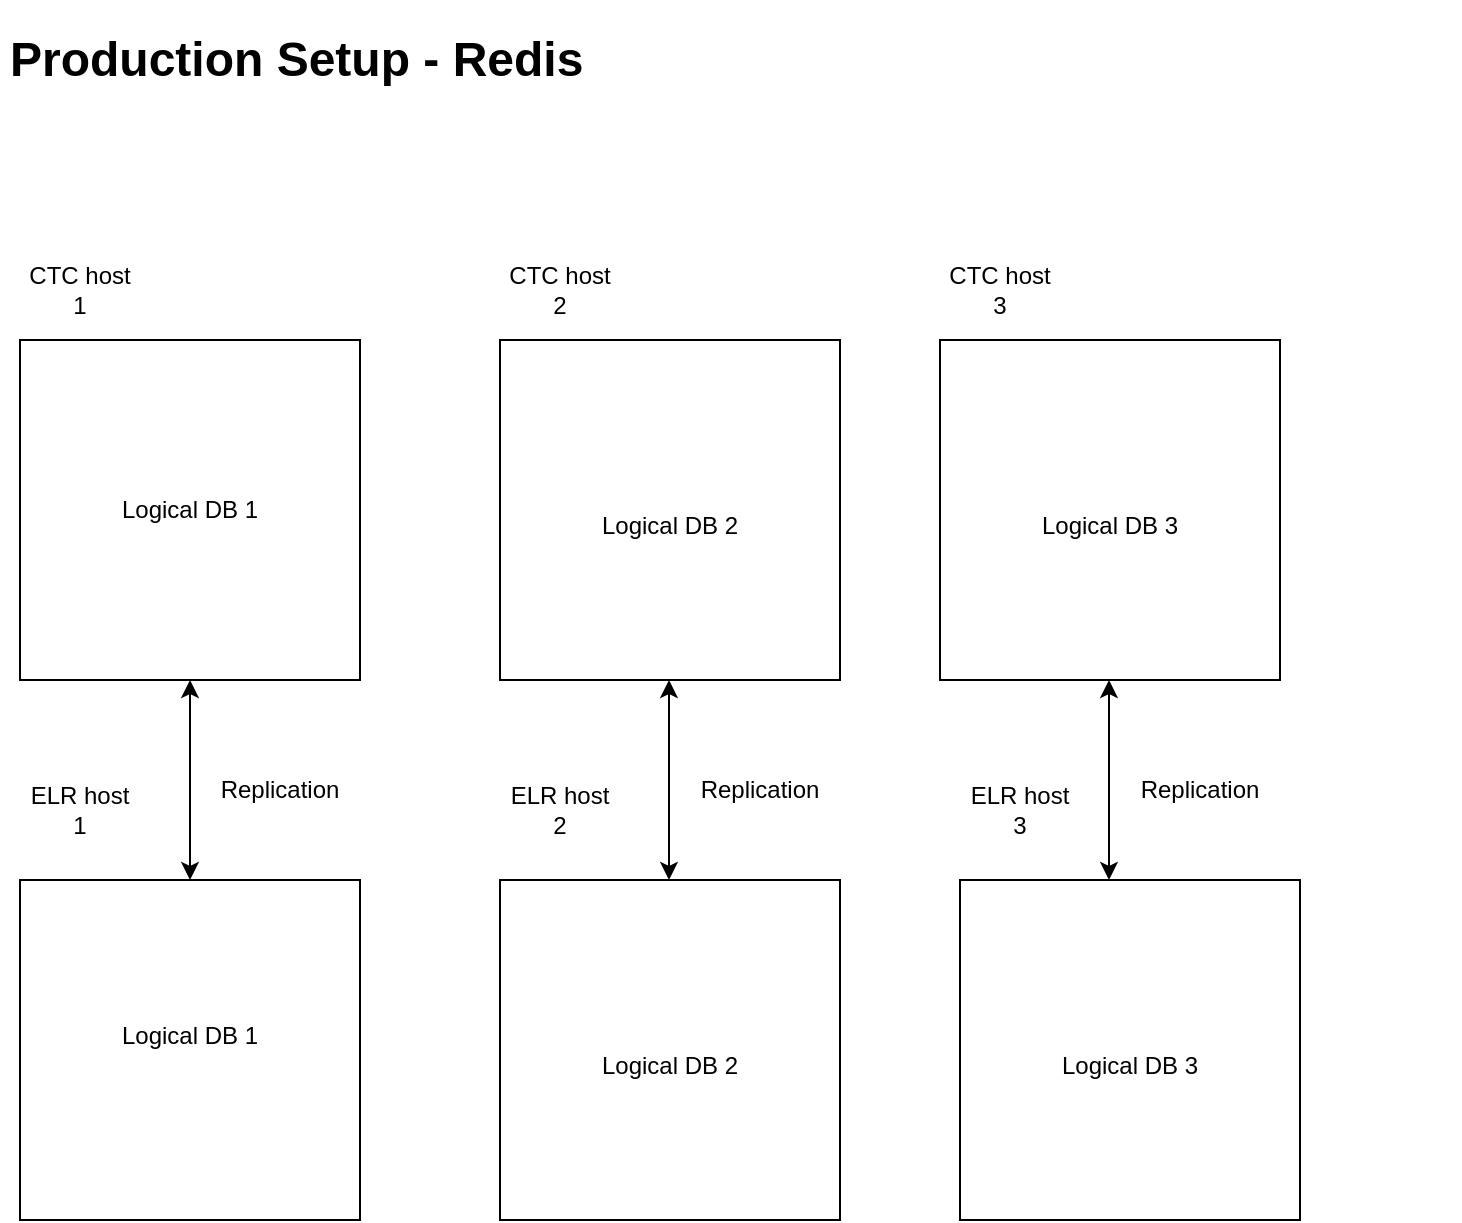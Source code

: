 <mxfile version="21.6.7" type="github">
  <diagram name="Page-1" id="Q7LPxqIHuv_cpELlYRCS">
    <mxGraphModel dx="1034" dy="1532" grid="1" gridSize="10" guides="1" tooltips="1" connect="1" arrows="1" fold="1" page="1" pageScale="1" pageWidth="850" pageHeight="1100" math="0" shadow="0">
      <root>
        <mxCell id="0" />
        <mxCell id="1" parent="0" />
        <mxCell id="8BJWhGXCUrjtmx8MCfsU-1" value="Logical DB 1" style="whiteSpace=wrap;html=1;aspect=fixed;" parent="1" vertex="1">
          <mxGeometry x="120" y="70" width="170" height="170" as="geometry" />
        </mxCell>
        <mxCell id="8BJWhGXCUrjtmx8MCfsU-2" value="&lt;br&gt;Logical DB 2&lt;br&gt;" style="whiteSpace=wrap;html=1;aspect=fixed;" parent="1" vertex="1">
          <mxGeometry x="360" y="70" width="170" height="170" as="geometry" />
        </mxCell>
        <mxCell id="8BJWhGXCUrjtmx8MCfsU-3" value="&lt;br&gt;Logical DB 3&lt;br&gt;" style="whiteSpace=wrap;html=1;aspect=fixed;" parent="1" vertex="1">
          <mxGeometry x="580" y="70" width="170" height="170" as="geometry" />
        </mxCell>
        <mxCell id="8BJWhGXCUrjtmx8MCfsU-4" value="&#xa;Logical DB 1&#xa;&#xa;" style="whiteSpace=wrap;html=1;aspect=fixed;" parent="1" vertex="1">
          <mxGeometry x="120" y="340" width="170" height="170" as="geometry" />
        </mxCell>
        <mxCell id="8BJWhGXCUrjtmx8MCfsU-5" value="&lt;br&gt;Logical DB 2&lt;br&gt;" style="whiteSpace=wrap;html=1;aspect=fixed;" parent="1" vertex="1">
          <mxGeometry x="360" y="340" width="170" height="170" as="geometry" />
        </mxCell>
        <mxCell id="8BJWhGXCUrjtmx8MCfsU-6" value="&lt;br&gt;Logical DB 3&lt;br&gt;" style="whiteSpace=wrap;html=1;aspect=fixed;" parent="1" vertex="1">
          <mxGeometry x="590" y="340" width="170" height="170" as="geometry" />
        </mxCell>
        <mxCell id="8BJWhGXCUrjtmx8MCfsU-7" value="CTC host 1" style="text;html=1;strokeColor=none;fillColor=none;align=center;verticalAlign=middle;whiteSpace=wrap;rounded=0;" parent="1" vertex="1">
          <mxGeometry x="120" y="30" width="60" height="30" as="geometry" />
        </mxCell>
        <mxCell id="8BJWhGXCUrjtmx8MCfsU-8" value="CTC host 2" style="text;html=1;strokeColor=none;fillColor=none;align=center;verticalAlign=middle;whiteSpace=wrap;rounded=0;" parent="1" vertex="1">
          <mxGeometry x="360" y="30" width="60" height="30" as="geometry" />
        </mxCell>
        <mxCell id="8BJWhGXCUrjtmx8MCfsU-9" value="CTC host 3" style="text;html=1;strokeColor=none;fillColor=none;align=center;verticalAlign=middle;whiteSpace=wrap;rounded=0;" parent="1" vertex="1">
          <mxGeometry x="580" y="30" width="60" height="30" as="geometry" />
        </mxCell>
        <mxCell id="8BJWhGXCUrjtmx8MCfsU-10" value="ELR host 1" style="text;html=1;strokeColor=none;fillColor=none;align=center;verticalAlign=middle;whiteSpace=wrap;rounded=0;" parent="1" vertex="1">
          <mxGeometry x="120" y="290" width="60" height="30" as="geometry" />
        </mxCell>
        <mxCell id="8BJWhGXCUrjtmx8MCfsU-12" value="ELR host 2" style="text;html=1;strokeColor=none;fillColor=none;align=center;verticalAlign=middle;whiteSpace=wrap;rounded=0;" parent="1" vertex="1">
          <mxGeometry x="360" y="290" width="60" height="30" as="geometry" />
        </mxCell>
        <mxCell id="8BJWhGXCUrjtmx8MCfsU-13" value="ELR host 3" style="text;html=1;strokeColor=none;fillColor=none;align=center;verticalAlign=middle;whiteSpace=wrap;rounded=0;" parent="1" vertex="1">
          <mxGeometry x="590" y="290" width="60" height="30" as="geometry" />
        </mxCell>
        <mxCell id="8BJWhGXCUrjtmx8MCfsU-15" value="" style="endArrow=classic;startArrow=classic;html=1;rounded=0;entryX=0.5;entryY=1;entryDx=0;entryDy=0;exitX=0.5;exitY=0;exitDx=0;exitDy=0;" parent="1" source="8BJWhGXCUrjtmx8MCfsU-4" target="8BJWhGXCUrjtmx8MCfsU-1" edge="1">
          <mxGeometry width="50" height="50" relative="1" as="geometry">
            <mxPoint x="210" y="320" as="sourcePoint" />
            <mxPoint x="260" y="270" as="targetPoint" />
          </mxGeometry>
        </mxCell>
        <mxCell id="8BJWhGXCUrjtmx8MCfsU-16" value="" style="endArrow=classic;startArrow=classic;html=1;rounded=0;entryX=0.5;entryY=1;entryDx=0;entryDy=0;exitX=0.5;exitY=0;exitDx=0;exitDy=0;" parent="1" edge="1">
          <mxGeometry width="50" height="50" relative="1" as="geometry">
            <mxPoint x="444.5" y="340" as="sourcePoint" />
            <mxPoint x="444.5" y="240" as="targetPoint" />
          </mxGeometry>
        </mxCell>
        <mxCell id="8BJWhGXCUrjtmx8MCfsU-17" value="" style="endArrow=classic;startArrow=classic;html=1;rounded=0;entryX=0.5;entryY=1;entryDx=0;entryDy=0;exitX=0.5;exitY=0;exitDx=0;exitDy=0;" parent="1" edge="1">
          <mxGeometry width="50" height="50" relative="1" as="geometry">
            <mxPoint x="664.5" y="340" as="sourcePoint" />
            <mxPoint x="664.5" y="240" as="targetPoint" />
          </mxGeometry>
        </mxCell>
        <mxCell id="8A6AkkZrUqPYuzKoGpY2-1" value="Replication" style="text;html=1;strokeColor=none;fillColor=none;align=center;verticalAlign=middle;whiteSpace=wrap;rounded=0;" parent="1" vertex="1">
          <mxGeometry x="220" y="280" width="60" height="30" as="geometry" />
        </mxCell>
        <mxCell id="8A6AkkZrUqPYuzKoGpY2-2" value="Replication" style="text;html=1;strokeColor=none;fillColor=none;align=center;verticalAlign=middle;whiteSpace=wrap;rounded=0;" parent="1" vertex="1">
          <mxGeometry x="460" y="280" width="60" height="30" as="geometry" />
        </mxCell>
        <mxCell id="8A6AkkZrUqPYuzKoGpY2-3" value="Replication" style="text;html=1;strokeColor=none;fillColor=none;align=center;verticalAlign=middle;whiteSpace=wrap;rounded=0;" parent="1" vertex="1">
          <mxGeometry x="680" y="280" width="60" height="30" as="geometry" />
        </mxCell>
        <mxCell id="Niq853-lt7dc414jjwlL-1" value="&lt;h1&gt;Production Setup - Redis&lt;br&gt;&lt;/h1&gt;" style="text;html=1;strokeColor=none;fillColor=none;spacing=5;spacingTop=-20;whiteSpace=wrap;overflow=hidden;rounded=0;" parent="1" vertex="1">
          <mxGeometry x="110" y="-90" width="730" height="40" as="geometry" />
        </mxCell>
      </root>
    </mxGraphModel>
  </diagram>
</mxfile>
